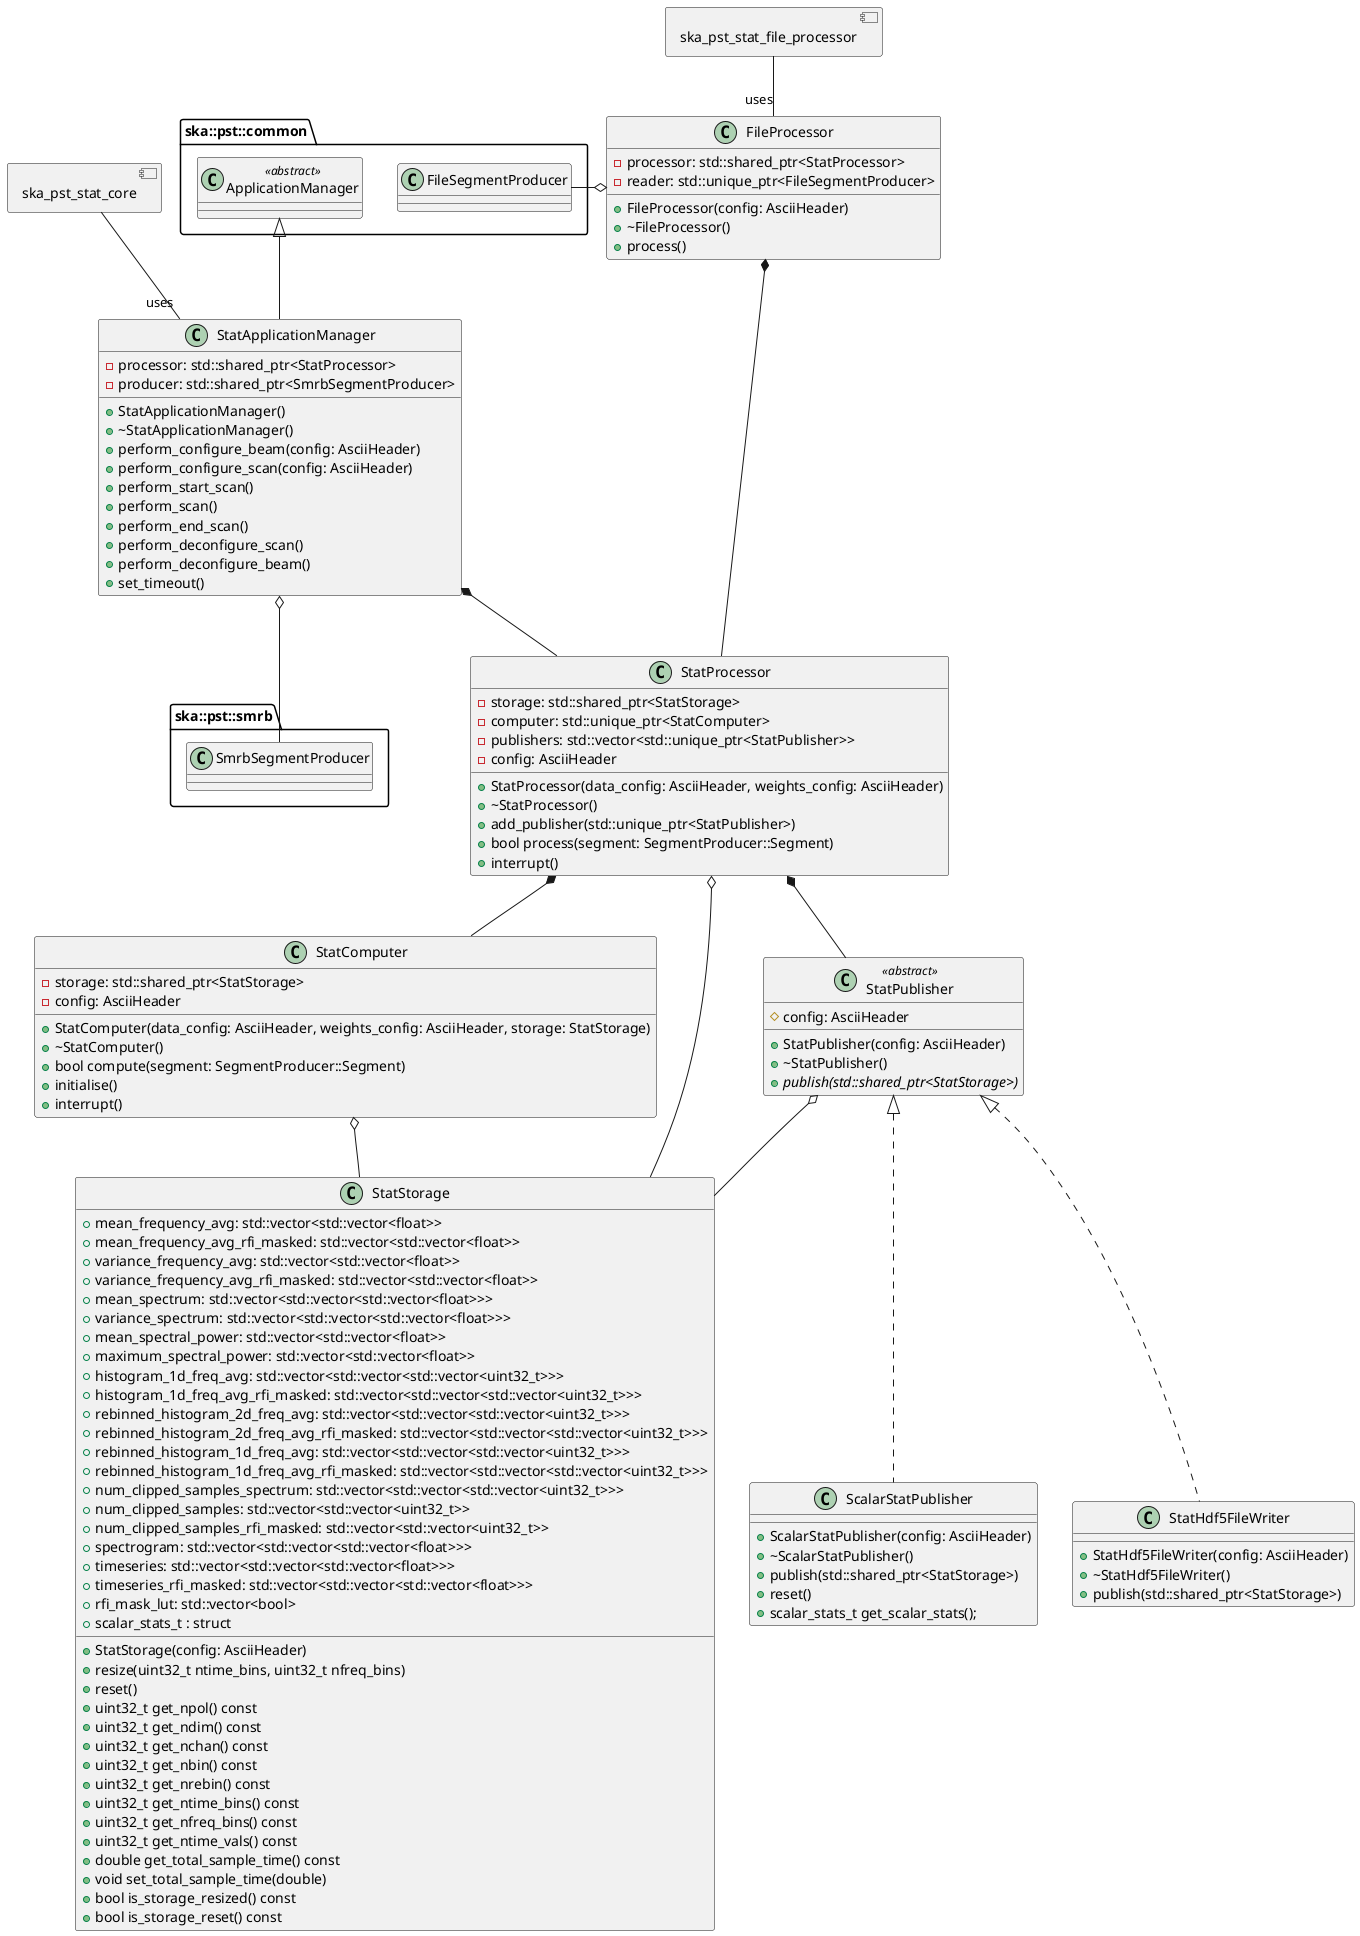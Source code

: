 @startuml PST Stat Class Diagram
allow_mixing

package ska::pst::common
{
  class ApplicationManager <<abstract>>
  class FileSegmentProducer
}

package ska::pst::smrb
{
  class SmrbSegmentProducer
}

class StatApplicationManager {
  + StatApplicationManager()
  + ~StatApplicationManager()
  + perform_configure_beam(config: AsciiHeader)
  + perform_configure_scan(config: AsciiHeader)
  + perform_start_scan()
  + perform_scan()
  + perform_end_scan()
  + perform_deconfigure_scan()
  + perform_deconfigure_beam()
  + set_timeout()
  - processor: std::shared_ptr<StatProcessor>
  - producer: std::shared_ptr<SmrbSegmentProducer>
}

class FileProcessor {
  + FileProcessor(config: AsciiHeader)
  + ~FileProcessor()
  + process()
  - processor: std::shared_ptr<StatProcessor>
  - reader: std::unique_ptr<FileSegmentProducer>
}

class StatProcessor {
  + StatProcessor(data_config: AsciiHeader, weights_config: AsciiHeader)
  + ~StatProcessor()
  + add_publisher(std::unique_ptr<StatPublisher>)
  + bool process(segment: SegmentProducer::Segment)
  + interrupt()
  - storage: std::shared_ptr<StatStorage>
  - computer: std::unique_ptr<StatComputer>
  - publishers: std::vector<std::unique_ptr<StatPublisher>>
  - config: AsciiHeader
}

class StatComputer {
  + StatComputer(data_config: AsciiHeader, weights_config: AsciiHeader, storage: StatStorage)
  + ~StatComputer()
  + bool compute(segment: SegmentProducer::Segment)
  + initialise()
  + interrupt()
  - storage: std::shared_ptr<StatStorage>
  - config: AsciiHeader
}

class StatStorage {
  + StatStorage(config: AsciiHeader)
  + resize(uint32_t ntime_bins, uint32_t nfreq_bins)
  + reset()
  + uint32_t get_npol() const
  + uint32_t get_ndim() const
  + uint32_t get_nchan() const
  + uint32_t get_nbin() const
  + uint32_t get_nrebin() const
  + uint32_t get_ntime_bins() const
  + uint32_t get_nfreq_bins() const
  + uint32_t get_ntime_vals() const
  + double get_total_sample_time() const
  + void set_total_sample_time(double)
  + bool is_storage_resized() const
  + bool is_storage_reset() const
  + mean_frequency_avg: std::vector<std::vector<float>>
  + mean_frequency_avg_rfi_masked: std::vector<std::vector<float>>
  + variance_frequency_avg: std::vector<std::vector<float>>
  + variance_frequency_avg_rfi_masked: std::vector<std::vector<float>>
  + mean_spectrum: std::vector<std::vector<std::vector<float>>>
  + variance_spectrum: std::vector<std::vector<std::vector<float>>>
  + mean_spectral_power: std::vector<std::vector<float>>
  + maximum_spectral_power: std::vector<std::vector<float>>
  + histogram_1d_freq_avg: std::vector<std::vector<std::vector<uint32_t>>>
  + histogram_1d_freq_avg_rfi_masked: std::vector<std::vector<std::vector<uint32_t>>>
  + rebinned_histogram_2d_freq_avg: std::vector<std::vector<std::vector<uint32_t>>>
  + rebinned_histogram_2d_freq_avg_rfi_masked: std::vector<std::vector<std::vector<uint32_t>>>
  + rebinned_histogram_1d_freq_avg: std::vector<std::vector<std::vector<uint32_t>>>
  + rebinned_histogram_1d_freq_avg_rfi_masked: std::vector<std::vector<std::vector<uint32_t>>>
  + num_clipped_samples_spectrum: std::vector<std::vector<std::vector<uint32_t>>>
  + num_clipped_samples: std::vector<std::vector<uint32_t>>
  + num_clipped_samples_rfi_masked: std::vector<std::vector<uint32_t>>
  + spectrogram: std::vector<std::vector<std::vector<float>>>
  + timeseries: std::vector<std::vector<std::vector<float>>>
  + timeseries_rfi_masked: std::vector<std::vector<std::vector<float>>>
  + rfi_mask_lut: std::vector<bool>
  + scalar_stats_t : struct
}

class StatPublisher <<abstract>> {
  # config: AsciiHeader
  + StatPublisher(config: AsciiHeader)
  + ~StatPublisher()
  {abstract} + publish(std::shared_ptr<StatStorage>)
}

class ScalarStatPublisher implements StatPublisher {
  + ScalarStatPublisher(config: AsciiHeader)
  + ~ScalarStatPublisher()
  + publish(std::shared_ptr<StatStorage>)
  + reset()
  + scalar_stats_t get_scalar_stats();
}

class StatHdf5FileWriter implements StatPublisher {
  + StatHdf5FileWriter(config: AsciiHeader)
  + ~StatHdf5FileWriter()
  + publish(std::shared_ptr<StatStorage>)
}

StatProcessor *-- StatComputer
StatProcessor *-- StatPublisher
StatProcessor o-- StatStorage
StatComputer o-- StatStorage
StatPublisher o-- StatStorage

ApplicationManager <|-- StatApplicationManager
StatApplicationManager o-- SmrbSegmentProducer
StatApplicationManager *-- StatProcessor

FileProcessor *-- StatProcessor
FileProcessor o- FileSegmentProducer

component ska_pst_stat_core
ska_pst_stat_core -- "uses" StatApplicationManager
component ska_pst_stat_file_processor
ska_pst_stat_file_processor -- "uses" FileProcessor

@enduml

